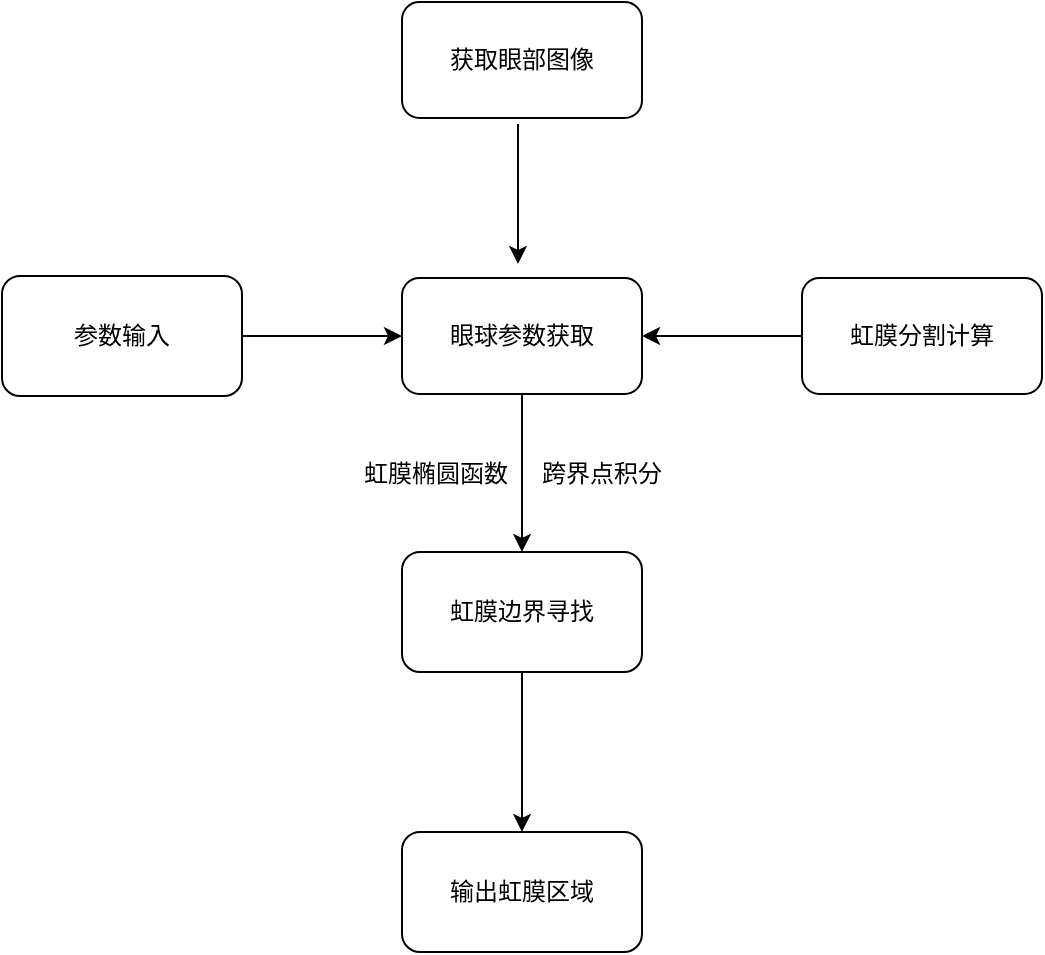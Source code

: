 <mxfile version="22.0.4" type="github">
  <diagram name="第 1 页" id="m13-yIMe3YJxcXLY3Oa9">
    <mxGraphModel dx="1492" dy="966" grid="1" gridSize="10" guides="1" tooltips="1" connect="1" arrows="1" fold="1" page="1" pageScale="1" pageWidth="827" pageHeight="1169" math="0" shadow="0">
      <root>
        <mxCell id="0" />
        <mxCell id="1" parent="0" />
        <mxCell id="UMkhn50gOoQLXvXpX9LZ-3" value="" style="edgeStyle=orthogonalEdgeStyle;rounded=0;orthogonalLoop=1;jettySize=auto;html=1;" edge="1" parent="1">
          <mxGeometry relative="1" as="geometry">
            <mxPoint x="425" y="173" as="sourcePoint" />
            <mxPoint x="425" y="243" as="targetPoint" />
          </mxGeometry>
        </mxCell>
        <mxCell id="UMkhn50gOoQLXvXpX9LZ-11" value="" style="edgeStyle=orthogonalEdgeStyle;rounded=0;orthogonalLoop=1;jettySize=auto;html=1;" edge="1" parent="1" source="UMkhn50gOoQLXvXpX9LZ-2" target="UMkhn50gOoQLXvXpX9LZ-10">
          <mxGeometry relative="1" as="geometry" />
        </mxCell>
        <mxCell id="UMkhn50gOoQLXvXpX9LZ-2" value="眼球参数获取" style="rounded=1;whiteSpace=wrap;html=1;" vertex="1" parent="1">
          <mxGeometry x="367" y="250" width="120" height="58" as="geometry" />
        </mxCell>
        <mxCell id="UMkhn50gOoQLXvXpX9LZ-6" value="" style="edgeStyle=orthogonalEdgeStyle;rounded=0;orthogonalLoop=1;jettySize=auto;html=1;" edge="1" parent="1" source="UMkhn50gOoQLXvXpX9LZ-4" target="UMkhn50gOoQLXvXpX9LZ-2">
          <mxGeometry relative="1" as="geometry" />
        </mxCell>
        <mxCell id="UMkhn50gOoQLXvXpX9LZ-4" value="参数输入" style="whiteSpace=wrap;html=1;rounded=1;" vertex="1" parent="1">
          <mxGeometry x="167" y="249" width="120" height="60" as="geometry" />
        </mxCell>
        <mxCell id="UMkhn50gOoQLXvXpX9LZ-9" value="" style="edgeStyle=orthogonalEdgeStyle;rounded=0;orthogonalLoop=1;jettySize=auto;html=1;" edge="1" parent="1" source="UMkhn50gOoQLXvXpX9LZ-7" target="UMkhn50gOoQLXvXpX9LZ-2">
          <mxGeometry relative="1" as="geometry" />
        </mxCell>
        <mxCell id="UMkhn50gOoQLXvXpX9LZ-7" value="虹膜分割计算" style="rounded=1;whiteSpace=wrap;html=1;" vertex="1" parent="1">
          <mxGeometry x="567" y="250" width="120" height="58" as="geometry" />
        </mxCell>
        <mxCell id="UMkhn50gOoQLXvXpX9LZ-13" value="" style="edgeStyle=orthogonalEdgeStyle;rounded=0;orthogonalLoop=1;jettySize=auto;html=1;" edge="1" parent="1" source="UMkhn50gOoQLXvXpX9LZ-10" target="UMkhn50gOoQLXvXpX9LZ-12">
          <mxGeometry relative="1" as="geometry" />
        </mxCell>
        <mxCell id="UMkhn50gOoQLXvXpX9LZ-10" value="虹膜边界寻找" style="whiteSpace=wrap;html=1;rounded=1;" vertex="1" parent="1">
          <mxGeometry x="367" y="387" width="120" height="60" as="geometry" />
        </mxCell>
        <mxCell id="UMkhn50gOoQLXvXpX9LZ-12" value="输出虹膜区域" style="whiteSpace=wrap;html=1;rounded=1;" vertex="1" parent="1">
          <mxGeometry x="367" y="527" width="120" height="60" as="geometry" />
        </mxCell>
        <mxCell id="UMkhn50gOoQLXvXpX9LZ-16" value="获取眼部图像" style="rounded=1;whiteSpace=wrap;html=1;" vertex="1" parent="1">
          <mxGeometry x="367" y="112" width="120" height="58" as="geometry" />
        </mxCell>
        <mxCell id="UMkhn50gOoQLXvXpX9LZ-18" value="虹膜椭圆函数" style="text;whiteSpace=wrap;" vertex="1" parent="1">
          <mxGeometry x="346" y="334" width="78" height="20" as="geometry" />
        </mxCell>
        <mxCell id="UMkhn50gOoQLXvXpX9LZ-24" value="跨界点积分" style="text;whiteSpace=wrap;" vertex="1" parent="1">
          <mxGeometry x="435" y="334" width="80" height="26" as="geometry" />
        </mxCell>
      </root>
    </mxGraphModel>
  </diagram>
</mxfile>
